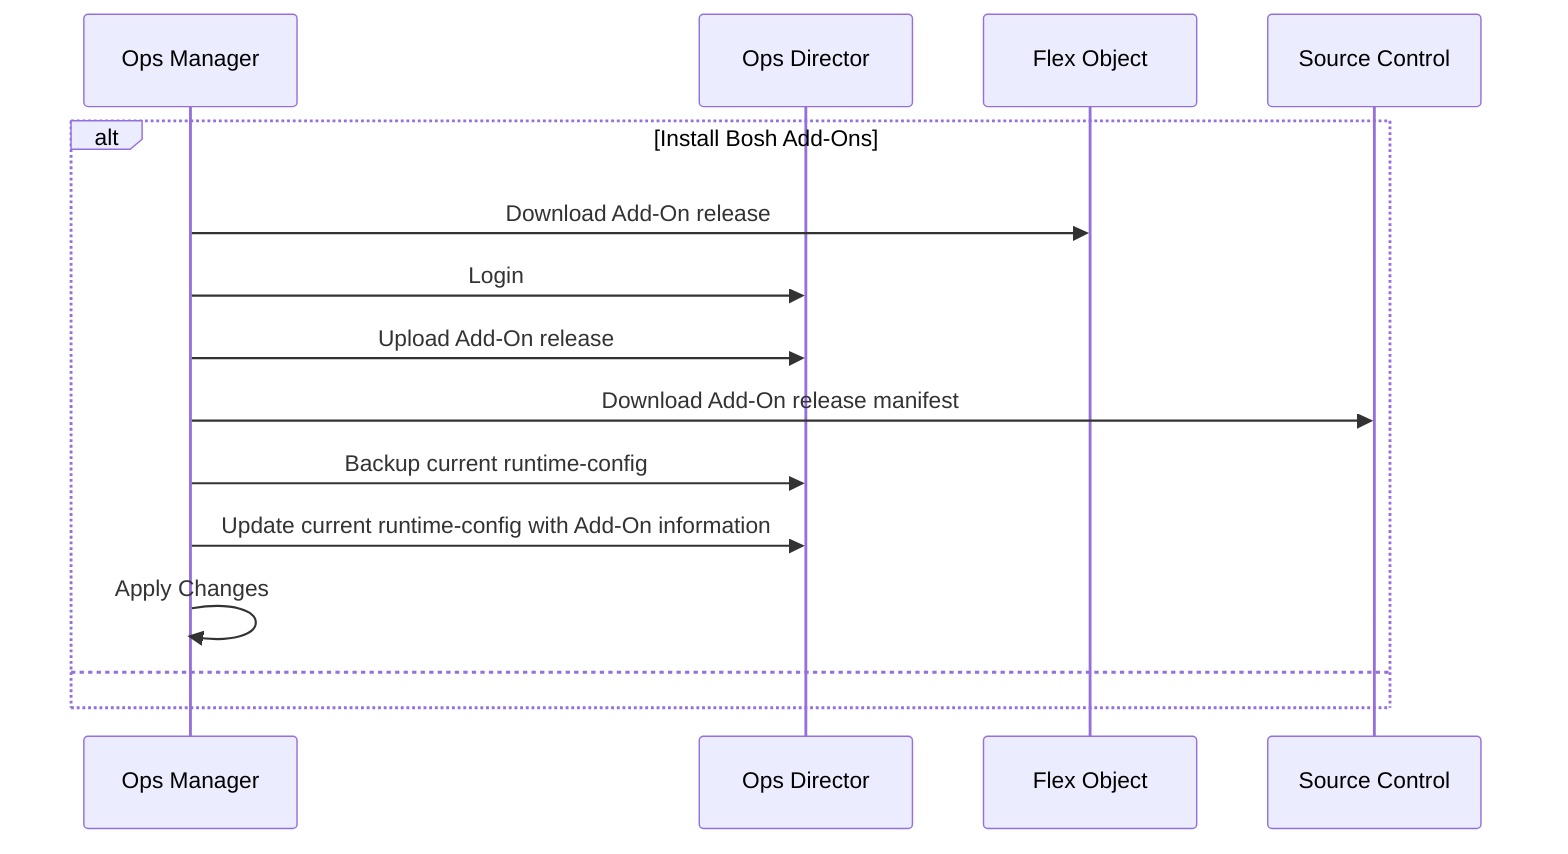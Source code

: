 sequenceDiagram
    participant OM as Ops Manager
    participant OD as Ops Director
    participant FO as Flex Object
    participant SC as Source Control
    alt Install Bosh Add-Ons
     OM->>FO:Download Add-On release
     OM->>OD:Login
     OM->>OD:Upload Add-On release
     OM->>SC:Download Add-On release manifest
     OM->>OD:Backup current runtime-config
     OM->>OD:Update current runtime-config with Add-On information
     OM->>OM:Apply Changes
    else
    end